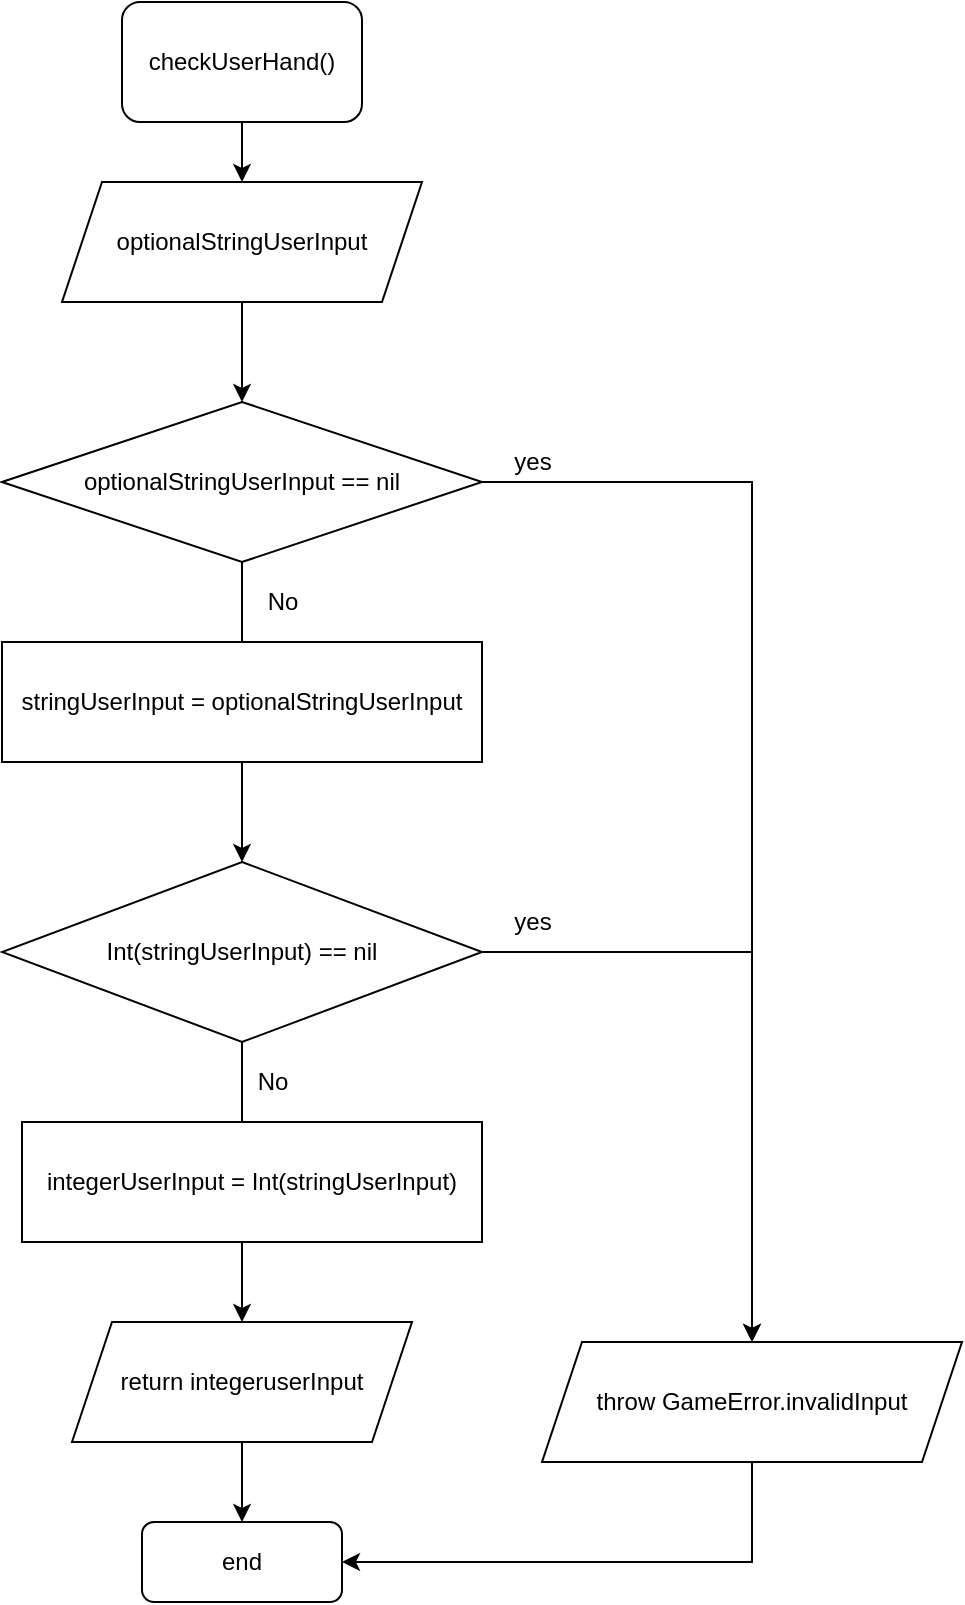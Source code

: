 <mxfile version="14.4.3" type="device"><diagram id="C5RBs43oDa-KdzZeNtuy" name="Page-1"><mxGraphModel dx="779" dy="852" grid="1" gridSize="10" guides="1" tooltips="1" connect="1" arrows="1" fold="1" page="1" pageScale="1" pageWidth="827" pageHeight="1169" math="0" shadow="0"><root><mxCell id="WIyWlLk6GJQsqaUBKTNV-0"/><mxCell id="WIyWlLk6GJQsqaUBKTNV-1" parent="WIyWlLk6GJQsqaUBKTNV-0"/><mxCell id="oLzJqiwXjcuDvC-u-env-5" style="edgeStyle=orthogonalEdgeStyle;rounded=0;orthogonalLoop=1;jettySize=auto;html=1;" edge="1" parent="WIyWlLk6GJQsqaUBKTNV-1" source="oLzJqiwXjcuDvC-u-env-2" target="oLzJqiwXjcuDvC-u-env-4"><mxGeometry relative="1" as="geometry"/></mxCell><mxCell id="oLzJqiwXjcuDvC-u-env-2" value="checkUserHand()" style="rounded=1;whiteSpace=wrap;html=1;" vertex="1" parent="WIyWlLk6GJQsqaUBKTNV-1"><mxGeometry x="250" y="80" width="120" height="60" as="geometry"/></mxCell><mxCell id="oLzJqiwXjcuDvC-u-env-36" style="edgeStyle=orthogonalEdgeStyle;rounded=0;orthogonalLoop=1;jettySize=auto;html=1;" edge="1" parent="WIyWlLk6GJQsqaUBKTNV-1" source="oLzJqiwXjcuDvC-u-env-4" target="oLzJqiwXjcuDvC-u-env-37"><mxGeometry relative="1" as="geometry"><mxPoint x="310" y="320" as="targetPoint"/></mxGeometry></mxCell><mxCell id="oLzJqiwXjcuDvC-u-env-4" value="optionalStringUserInput" style="shape=parallelogram;perimeter=parallelogramPerimeter;whiteSpace=wrap;html=1;fixedSize=1;" vertex="1" parent="WIyWlLk6GJQsqaUBKTNV-1"><mxGeometry x="220" y="170" width="180" height="60" as="geometry"/></mxCell><mxCell id="oLzJqiwXjcuDvC-u-env-34" style="edgeStyle=orthogonalEdgeStyle;rounded=0;orthogonalLoop=1;jettySize=auto;html=1;entryX=1;entryY=0.5;entryDx=0;entryDy=0;" edge="1" parent="WIyWlLk6GJQsqaUBKTNV-1" source="oLzJqiwXjcuDvC-u-env-6" target="oLzJqiwXjcuDvC-u-env-32"><mxGeometry relative="1" as="geometry"><Array as="points"><mxPoint x="565" y="860"/></Array></mxGeometry></mxCell><mxCell id="oLzJqiwXjcuDvC-u-env-6" value="throw GameError.invalidInput" style="shape=parallelogram;perimeter=parallelogramPerimeter;whiteSpace=wrap;html=1;fixedSize=1;" vertex="1" parent="WIyWlLk6GJQsqaUBKTNV-1"><mxGeometry x="460" y="750" width="210" height="60" as="geometry"/></mxCell><mxCell id="oLzJqiwXjcuDvC-u-env-44" style="edgeStyle=orthogonalEdgeStyle;rounded=0;orthogonalLoop=1;jettySize=auto;html=1;entryX=0.5;entryY=0;entryDx=0;entryDy=0;" edge="1" parent="WIyWlLk6GJQsqaUBKTNV-1" source="oLzJqiwXjcuDvC-u-env-8" target="oLzJqiwXjcuDvC-u-env-29"><mxGeometry relative="1" as="geometry"/></mxCell><mxCell id="oLzJqiwXjcuDvC-u-env-49" style="edgeStyle=orthogonalEdgeStyle;rounded=0;orthogonalLoop=1;jettySize=auto;html=1;entryX=0.5;entryY=0;entryDx=0;entryDy=0;" edge="1" parent="WIyWlLk6GJQsqaUBKTNV-1" source="oLzJqiwXjcuDvC-u-env-8" target="oLzJqiwXjcuDvC-u-env-6"><mxGeometry relative="1" as="geometry"/></mxCell><mxCell id="oLzJqiwXjcuDvC-u-env-8" value="Int(stringUserInput) == nil" style="rhombus;whiteSpace=wrap;html=1;" vertex="1" parent="WIyWlLk6GJQsqaUBKTNV-1"><mxGeometry x="190" y="510" width="240" height="90" as="geometry"/></mxCell><mxCell id="oLzJqiwXjcuDvC-u-env-33" style="edgeStyle=orthogonalEdgeStyle;rounded=0;orthogonalLoop=1;jettySize=auto;html=1;entryX=0.5;entryY=0;entryDx=0;entryDy=0;" edge="1" parent="WIyWlLk6GJQsqaUBKTNV-1" source="oLzJqiwXjcuDvC-u-env-29" target="oLzJqiwXjcuDvC-u-env-32"><mxGeometry relative="1" as="geometry"/></mxCell><mxCell id="oLzJqiwXjcuDvC-u-env-29" value="return integeruserInput" style="shape=parallelogram;perimeter=parallelogramPerimeter;whiteSpace=wrap;html=1;fixedSize=1;" vertex="1" parent="WIyWlLk6GJQsqaUBKTNV-1"><mxGeometry x="225" y="740" width="170" height="60" as="geometry"/></mxCell><mxCell id="oLzJqiwXjcuDvC-u-env-32" value="end" style="rounded=1;whiteSpace=wrap;html=1;" vertex="1" parent="WIyWlLk6GJQsqaUBKTNV-1"><mxGeometry x="260" y="840" width="100" height="40" as="geometry"/></mxCell><mxCell id="oLzJqiwXjcuDvC-u-env-38" style="edgeStyle=orthogonalEdgeStyle;rounded=0;orthogonalLoop=1;jettySize=auto;html=1;" edge="1" parent="WIyWlLk6GJQsqaUBKTNV-1" source="oLzJqiwXjcuDvC-u-env-37" target="oLzJqiwXjcuDvC-u-env-6"><mxGeometry relative="1" as="geometry"/></mxCell><mxCell id="oLzJqiwXjcuDvC-u-env-39" style="edgeStyle=orthogonalEdgeStyle;rounded=0;orthogonalLoop=1;jettySize=auto;html=1;entryX=0.5;entryY=0;entryDx=0;entryDy=0;" edge="1" parent="WIyWlLk6GJQsqaUBKTNV-1" source="oLzJqiwXjcuDvC-u-env-40" target="oLzJqiwXjcuDvC-u-env-8"><mxGeometry relative="1" as="geometry"><Array as="points"><mxPoint x="310" y="360"/><mxPoint x="310" y="360"/></Array></mxGeometry></mxCell><mxCell id="oLzJqiwXjcuDvC-u-env-37" value="optionalStringUserInput == nil" style="rhombus;whiteSpace=wrap;html=1;" vertex="1" parent="WIyWlLk6GJQsqaUBKTNV-1"><mxGeometry x="190" y="280" width="240" height="80" as="geometry"/></mxCell><mxCell id="oLzJqiwXjcuDvC-u-env-40" value="stringUserInput = optionalStringUserInput" style="rounded=0;whiteSpace=wrap;html=1;" vertex="1" parent="WIyWlLk6GJQsqaUBKTNV-1"><mxGeometry x="190" y="400" width="240" height="60" as="geometry"/></mxCell><mxCell id="oLzJqiwXjcuDvC-u-env-42" value="yes" style="text;html=1;align=center;verticalAlign=middle;resizable=0;points=[];autosize=1;" vertex="1" parent="WIyWlLk6GJQsqaUBKTNV-1"><mxGeometry x="440" y="300" width="30" height="20" as="geometry"/></mxCell><mxCell id="oLzJqiwXjcuDvC-u-env-43" value="integerUserInput = Int(stringUserInput)" style="rounded=0;whiteSpace=wrap;html=1;" vertex="1" parent="WIyWlLk6GJQsqaUBKTNV-1"><mxGeometry x="200" y="640" width="230" height="60" as="geometry"/></mxCell><mxCell id="oLzJqiwXjcuDvC-u-env-50" value="yes" style="text;html=1;align=center;verticalAlign=middle;resizable=0;points=[];autosize=1;" vertex="1" parent="WIyWlLk6GJQsqaUBKTNV-1"><mxGeometry x="440" y="530" width="30" height="20" as="geometry"/></mxCell><mxCell id="oLzJqiwXjcuDvC-u-env-51" value="No" style="text;html=1;align=center;verticalAlign=middle;resizable=0;points=[];autosize=1;" vertex="1" parent="WIyWlLk6GJQsqaUBKTNV-1"><mxGeometry x="315" y="370" width="30" height="20" as="geometry"/></mxCell><mxCell id="oLzJqiwXjcuDvC-u-env-54" value="No" style="text;html=1;align=center;verticalAlign=middle;resizable=0;points=[];autosize=1;" vertex="1" parent="WIyWlLk6GJQsqaUBKTNV-1"><mxGeometry x="310" y="610" width="30" height="20" as="geometry"/></mxCell></root></mxGraphModel></diagram></mxfile>
